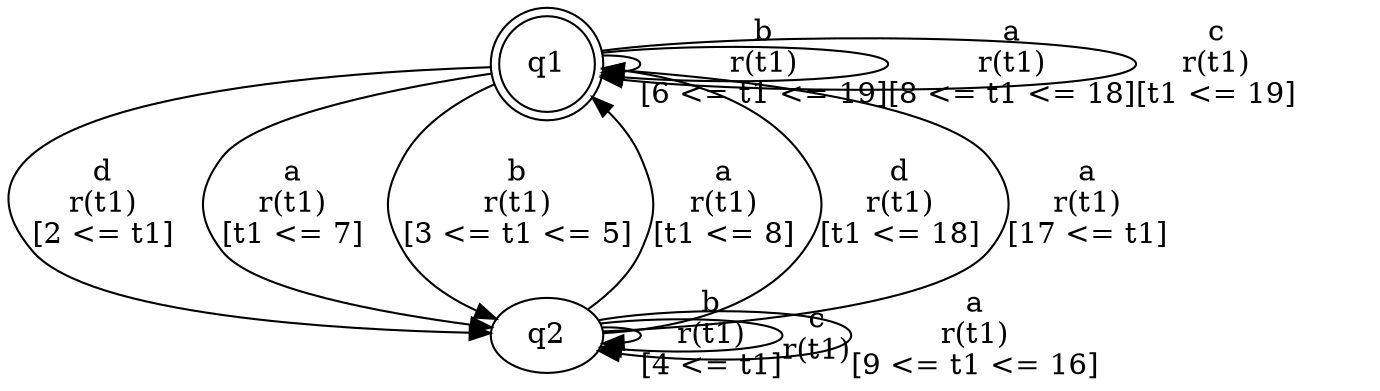 digraph L {
	qq1[label=q1 shape=doublecircle]
	qq2[label=q2]
	qq1 -> qq2[label="d\nr(t1)\n[2 <= t1]"]
	qq2 -> qq2[label="b\nr(t1)\n[4 <= t1]"]
	qq2 -> qq1[label="a\nr(t1)\n[t1 <= 8]"]
	qq2 -> qq1[label="d\nr(t1)\n[t1 <= 18]"]
	qq2 -> qq2[label="c\nr(t1)\n"]
	qq2 -> qq1[label="a\nr(t1)\n[17 <= t1]"]
	qq2 -> qq2[label="a\nr(t1)\n[9 <= t1 <= 16]"]
	qq1 -> qq2[label="a\nr(t1)\n[t1 <= 7]"]
	qq1 -> qq1[label="b\nr(t1)\n[6 <= t1 <= 19]"]
	qq1 -> qq1[label="a\nr(t1)\n[8 <= t1 <= 18]"]
	qq1 -> qq1[label="c\nr(t1)\n[t1 <= 19]"]
	qq1 -> qq2[label="b\nr(t1)\n[3 <= t1 <= 5]"]
}

